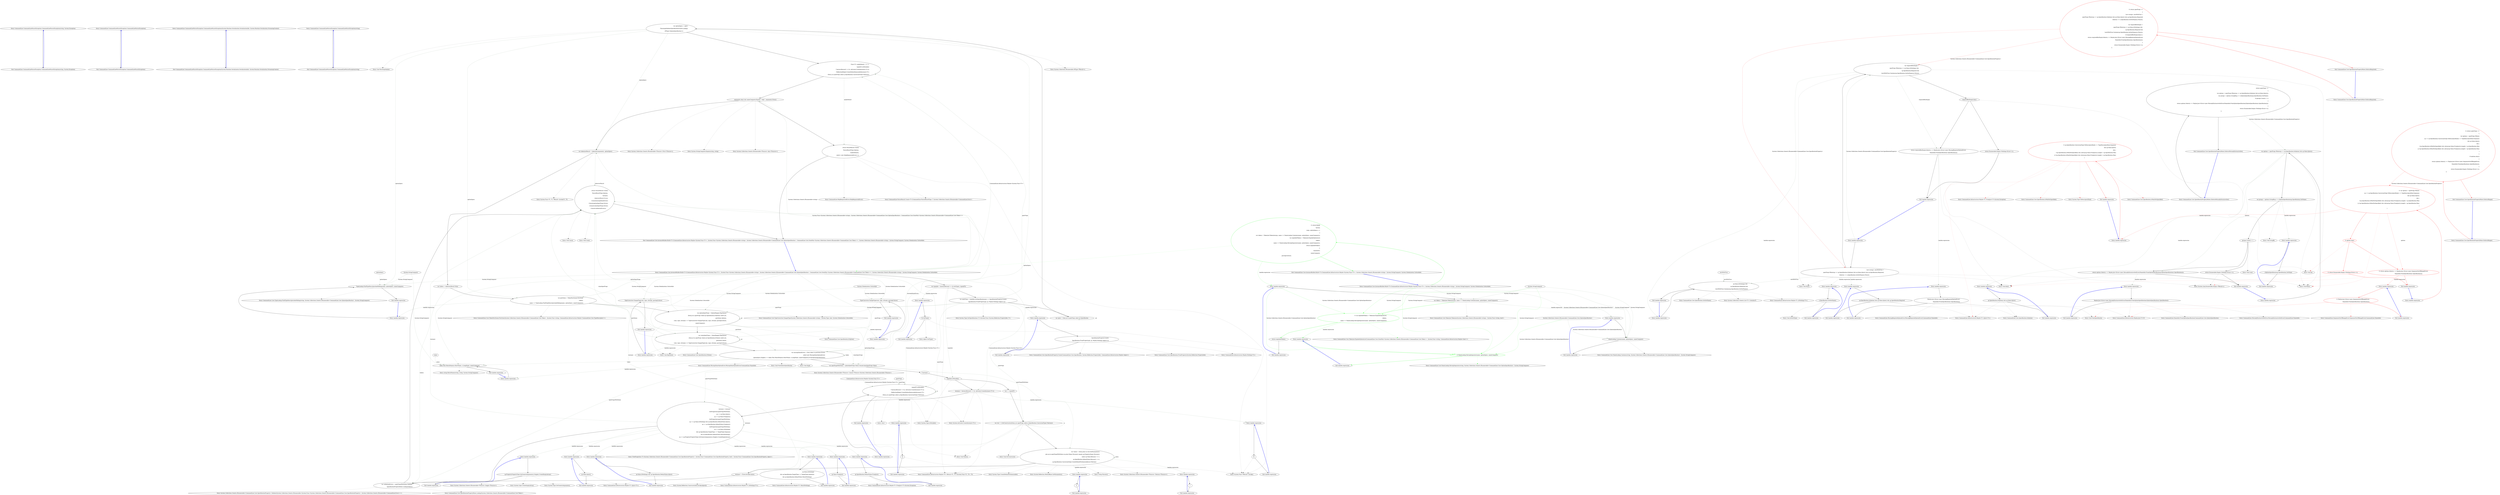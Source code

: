 digraph  {
m0_4 [cluster="CommandLine.CommandLineParserException.CommandLineParserException(string, System.Exception)", file="InstanceBuilderTests.cs", label="Entry CommandLine.CommandLineParserException.CommandLineParserException(string, System.Exception)", span="57-57"];
m0_5 [cluster="CommandLine.CommandLineParserException.CommandLineParserException(string, System.Exception)", file="InstanceBuilderTests.cs", label="Exit CommandLine.CommandLineParserException.CommandLineParserException(string, System.Exception)", span="57-57"];
m0_0 [cluster="CommandLine.CommandLineParserException.CommandLineParserException()", file="InstanceBuilderTests.cs", label="Entry CommandLine.CommandLineParserException.CommandLineParserException()", span="48-48"];
m0_1 [cluster="CommandLine.CommandLineParserException.CommandLineParserException()", file="InstanceBuilderTests.cs", label="Exit CommandLine.CommandLineParserException.CommandLineParserException()", span="48-48"];
m0_6 [cluster="CommandLine.CommandLineParserException.CommandLineParserException(System.Runtime.Serialization.SerializationInfo, System.Runtime.Serialization.StreamingContext)", file="InstanceBuilderTests.cs", label="Entry CommandLine.CommandLineParserException.CommandLineParserException(System.Runtime.Serialization.SerializationInfo, System.Runtime.Serialization.StreamingContext)", span="62-62"];
m0_7 [cluster="CommandLine.CommandLineParserException.CommandLineParserException(System.Runtime.Serialization.SerializationInfo, System.Runtime.Serialization.StreamingContext)", file="InstanceBuilderTests.cs", label="Exit CommandLine.CommandLineParserException.CommandLineParserException(System.Runtime.Serialization.SerializationInfo, System.Runtime.Serialization.StreamingContext)", span="62-62"];
m0_2 [cluster="CommandLine.CommandLineParserException.CommandLineParserException(string)", file="InstanceBuilderTests.cs", label="Entry CommandLine.CommandLineParserException.CommandLineParserException(string)", span="52-52"];
m0_3 [cluster="CommandLine.CommandLineParserException.CommandLineParserException(string)", file="InstanceBuilderTests.cs", label="Exit CommandLine.CommandLineParserException.CommandLineParserException(string)", span="52-52"];
m1_46 [cluster="Unk.ThrowingValidate", file="ParserResultExtensions.cs", label="Entry Unk.ThrowingValidate", span=""];
m1_65 [cluster="T.SetProperties<T>(System.Collections.Generic.IEnumerable<CommandLine.Core.SpecificationProperty>, System.Func<CommandLine.Core.SpecificationProperty, bool>, System.Func<CommandLine.Core.SpecificationProperty, object>)", file="ParserResultExtensions.cs", label="Entry T.SetProperties<T>(System.Collections.Generic.IEnumerable<CommandLine.Core.SpecificationProperty>, System.Func<CommandLine.Core.SpecificationProperty, bool>, System.Func<CommandLine.Core.SpecificationProperty, object>)", span="58-58"];
m1_10 [cluster="CommandLine.Core.Tokenizer.ExplodeOptionList(CommandLine.Core.StatePair<System.Collections.Generic.IEnumerable<CommandLine.Core.Token>>, System.Func<string, CommandLine.Infrastructure.Maybe<char>>)", file="ParserResultExtensions.cs", label="Entry CommandLine.Core.Tokenizer.ExplodeOptionList(CommandLine.Core.StatePair<System.Collections.Generic.IEnumerable<CommandLine.Core.Token>>, System.Func<string, CommandLine.Infrastructure.Maybe<char>>)", span="44-44"];
m1_108 [cluster="string.MatchName(string, string, System.StringComparer)", file="ParserResultExtensions.cs", label="Entry string.MatchName(string, string, System.StringComparer)", span="8-8"];
m1_55 [cluster="CommandLine.Core.TokenPartitioner.Partition(System.Collections.Generic.IEnumerable<CommandLine.Core.Token>, System.Func<string, CommandLine.Infrastructure.Maybe<CommandLine.Core.TypeDescriptor>>)", file="ParserResultExtensions.cs", label="Entry CommandLine.Core.TokenPartitioner.Partition(System.Collections.Generic.IEnumerable<CommandLine.Core.Token>, System.Func<string, CommandLine.Infrastructure.Maybe<CommandLine.Core.TypeDescriptor>>)", span="12-12"];
m1_44 [cluster="CommandLine.Infrastructure.Maybe<T1>.Return<T1, T2>(System.Func<T1, T2>, T2)", file="ParserResultExtensions.cs", label="Entry CommandLine.Infrastructure.Maybe<T1>.Return<T1, T2>(System.Func<T1, T2>, T2)", span="100-100"];
m1_101 [cluster="CommandLine.Core.TypeConverter.ChangeType(System.Collections.Generic.IEnumerable<string>, System.Type, bool, System.Globalization.CultureInfo)", file="ParserResultExtensions.cs", label="Entry CommandLine.Core.TypeConverter.ChangeType(System.Collections.Generic.IEnumerable<string>, System.Type, bool, System.Globalization.CultureInfo)", span="12-12"];
m1_71 [cluster="System.Collections.Generic.IEnumerable<TSource>.ToArray<TSource>()", file="ParserResultExtensions.cs", label="Entry System.Collections.Generic.IEnumerable<TSource>.ToArray<TSource>()", span="0-0"];
m1_115 [cluster="CommandLine.Infrastructure.Maybe<T>.IsJust<T>()", file="ParserResultExtensions.cs", label="Entry CommandLine.Infrastructure.Maybe<T>.IsJust<T>()", span="149-149"];
m1_130 [cluster="CommandLine.Infrastructure.Maybe<T>.MatchNothing()", file="ParserResultExtensions.cs", label="Entry CommandLine.Infrastructure.Maybe<T>.MatchNothing()", span="26-26"];
m1_90 [cluster="Unk.>", file="ParserResultExtensions.cs", label="Entry Unk.>", span=""];
m1_18 [cluster="CommandLine.Core.NameLookup.HavingSeparator(string, System.Collections.Generic.IEnumerable<CommandLine.Core.OptionSpecification>, System.StringComparer)", file="ParserResultExtensions.cs", label="Entry CommandLine.Core.NameLookup.HavingSeparator(string, System.Collections.Generic.IEnumerable<CommandLine.Core.OptionSpecification>, System.StringComparer)", span="16-16"];
m1_58 [cluster="CommandLine.Core.Specification.IsValue()", file="ParserResultExtensions.cs", label="Entry CommandLine.Core.Specification.IsValue()", span="15-15"];
m1_70 [cluster="System.Type.CreateDefaultForImmutable()", file="ParserResultExtensions.cs", label="Entry System.Type.CreateDefaultForImmutable()", span="122-122"];
m1_74 [cluster="System.Collections.Generic.IEnumerable<CommandLine.Core.SpecificationProperty>.Validate(System.Collections.Generic.IEnumerable<System.Func<System.Collections.Generic.IEnumerable<CommandLine.Core.SpecificationProperty>, System.Collections.Generic.IEnumerable<CommandLine.Error>>>)", file="ParserResultExtensions.cs", label="Entry System.Collections.Generic.IEnumerable<CommandLine.Core.SpecificationProperty>.Validate(System.Collections.Generic.IEnumerable<System.Func<System.Collections.Generic.IEnumerable<CommandLine.Core.SpecificationProperty>, System.Collections.Generic.IEnumerable<CommandLine.Error>>>)", span="40-40"];
m1_68 [cluster="System.Reflection.MethodBase.GetParameters()", file="ParserResultExtensions.cs", label="Entry System.Reflection.MethodBase.GetParameters()", span="0-0"];
m1_76 [cluster="Unk.Create", file="ParserResultExtensions.cs", label="Entry Unk.Create", span=""];
m1_123 [cluster="CommandLine.Infrastructure.Maybe<T>.IsNothing<T>()", file="ParserResultExtensions.cs", label="Entry CommandLine.Infrastructure.Maybe<T>.IsNothing<T>()", span="144-144"];
m1_119 [cluster="CommandLine.Infrastructure.Maybe<T>.FromJust<T>(System.Exception)", file="ParserResultExtensions.cs", label="Entry CommandLine.Infrastructure.Maybe<T>.FromJust<T>(System.Exception)", span="134-134"];
m1_86 [cluster="CommandLine.Core.SpecificationProperty.Create(CommandLine.Core.Specification, System.Reflection.PropertyInfo, CommandLine.Infrastructure.Maybe<object>)", file="ParserResultExtensions.cs", label="Entry CommandLine.Core.SpecificationProperty.Create(CommandLine.Core.Specification, System.Reflection.PropertyInfo, CommandLine.Infrastructure.Maybe<object>)", span="21-21"];
m1_14 [cluster="CommandLine.Core.NameLookup.Contains(string, System.Collections.Generic.IEnumerable<CommandLine.Core.OptionSpecification>, System.StringComparer)", file="ParserResultExtensions.cs", label="Entry CommandLine.Core.NameLookup.Contains(string, System.Collections.Generic.IEnumerable<CommandLine.Core.OptionSpecification>, System.StringComparer)", span="11-11"];
m1_67 [cluster="Unk.GetConstructor", file="ParserResultExtensions.cs", label="Entry Unk.GetConstructor", span=""];
m1_50 [cluster="System.StringComparer.Equals(string, string)", file="ParserResultExtensions.cs", label="Entry System.StringComparer.Equals(string, string)", span="0-0"];
m1_60 [cluster="Unk.Single", file="ParserResultExtensions.cs", label="Entry Unk.Single", span=""];
m1_53 [cluster="CommandLine.ParserResult.Create<T>(CommandLine.ParserResultType, T, System.Collections.Generic.IEnumerable<CommandLine.Error>)", file="ParserResultExtensions.cs", label="Entry CommandLine.ParserResult.Create<T>(CommandLine.ParserResultType, T, System.Collections.Generic.IEnumerable<CommandLine.Error>)", span="100-100"];
m1_48 [cluster="System.Collections.Generic.IEnumerable<TSource>.Any<TSource>()", file="ParserResultExtensions.cs", label="Entry System.Collections.Generic.IEnumerable<TSource>.Any<TSource>()", span="0-0"];
m1_51 [cluster="System.Func<TResult>.Invoke()", file="ParserResultExtensions.cs", label="Entry System.Func<TResult>.Invoke()", span="0-0"];
m1_45 [cluster="System.Type.GetSpecifications<T>(System.Func<System.Reflection.PropertyInfo, T>)", file="ParserResultExtensions.cs", label="Entry System.Type.GetSpecifications<T>(System.Func<System.Reflection.PropertyInfo, T>)", span="14-14"];
m1_140 [cluster="lambda expression", file="ParserResultExtensions.cs", label="Entry lambda expression", span="115-115"];
m1_4 [cluster="lambda expression", file="ParserResultExtensions.cs", label="Entry lambda expression", span="21-28"];
m1_6 [cluster="lambda expression", color=green, community=0, file="ParserResultExtensions.cs", label="0: var explodedTokens = Tokenizer.ExplodeOptionList(\r\n                            tokens,\r\n                            name => NameLookup.HavingSeparator(name, optionSpecs, nameComparer))", span="24-26"];
m1_5 [cluster="lambda expression", file="ParserResultExtensions.cs", label="var tokens = Tokenizer.Tokenize(args, name => NameLookup.Contains(name, optionSpecs, nameComparer))", span="23-23"];
m1_7 [cluster="lambda expression", file="ParserResultExtensions.cs", label="return explodedTokens;", span="27-27"];
m1_15 [cluster="lambda expression", file="ParserResultExtensions.cs", label="Entry lambda expression", span="26-26"];
m1_16 [cluster="lambda expression", color=green, community=0, file="ParserResultExtensions.cs", label="0: NameLookup.HavingSeparator(name, optionSpecs, nameComparer)", span="26-26"];
m1_17 [cluster="lambda expression", file="ParserResultExtensions.cs", label="Exit lambda expression", span="26-26"];
m1_12 [cluster="lambda expression", file="ParserResultExtensions.cs", label="NameLookup.Contains(name, optionSpecs, nameComparer)", span="23-23"];
m1_88 [cluster="lambda expression", file="ParserResultExtensions.cs", label="typeof(T).IsMutable()\r\n                    ? factory.Return(f => f(), Activator.CreateInstance<T>())\r\n                    : ReflectionHelper.CreateDefaultImmutableInstance<T>(\r\n                        (from p in specProps select p.Specification.ConversionType).ToArray())", span="53-56"];
m1_95 [cluster="lambda expression", file="ParserResultExtensions.cs", label="TypeLookup.FindTypeDescriptorAndSibling(name, optionSpecs, nameComparer)", span="72-72"];
m1_99 [cluster="lambda expression", file="ParserResultExtensions.cs", label="TypeConverter.ChangeType(vals, type, isScalar, parsingCulture)", span="77-77"];
m1_103 [cluster="lambda expression", file="ParserResultExtensions.cs", label="TypeConverter.ChangeType(vals, type, isScalar, parsingCulture)", span="83-83"];
m1_106 [cluster="lambda expression", file="ParserResultExtensions.cs", label="token.Text.MatchName(o.ShortName, o.LongName, nameComparer)", span="87-87"];
m1_8 [cluster="lambda expression", file="ParserResultExtensions.cs", label="Exit lambda expression", span="21-28"];
m1_11 [cluster="lambda expression", file="ParserResultExtensions.cs", label="Entry lambda expression", span="23-23"];
m1_13 [cluster="lambda expression", file="ParserResultExtensions.cs", label="Exit lambda expression", span="23-23"];
m1_77 [cluster="lambda expression", file="ParserResultExtensions.cs", label="Entry lambda expression", span="41-41"];
m1_87 [cluster="lambda expression", file="ParserResultExtensions.cs", label="Entry lambda expression", span="52-56"];
m1_89 [cluster="lambda expression", file="ParserResultExtensions.cs", label="Exit lambda expression", span="52-56"];
m1_91 [cluster="lambda expression", file="ParserResultExtensions.cs", label="Entry lambda expression", span="54-54"];
m1_94 [cluster="lambda expression", file="ParserResultExtensions.cs", label="Entry lambda expression", span="72-72"];
m1_96 [cluster="lambda expression", file="ParserResultExtensions.cs", label="Exit lambda expression", span="72-72"];
m1_98 [cluster="lambda expression", file="ParserResultExtensions.cs", label="Entry lambda expression", span="77-77"];
m1_100 [cluster="lambda expression", file="ParserResultExtensions.cs", label="Exit lambda expression", span="77-77"];
m1_102 [cluster="lambda expression", file="ParserResultExtensions.cs", label="Entry lambda expression", span="83-83"];
m1_104 [cluster="lambda expression", file="ParserResultExtensions.cs", label="Exit lambda expression", span="83-83"];
m1_105 [cluster="lambda expression", file="ParserResultExtensions.cs", label="Entry lambda expression", span="87-87"];
m1_107 [cluster="lambda expression", file="ParserResultExtensions.cs", label="Exit lambda expression", span="87-87"];
m1_109 [cluster="lambda expression", file="ParserResultExtensions.cs", label="Entry lambda expression", span="94-94"];
m1_81 [cluster="lambda expression", file="ParserResultExtensions.cs", label="Entry lambda expression", span="43-44"];
m1_79 [cluster="lambda expression", file="ParserResultExtensions.cs", label="Exit lambda expression", span="41-41"];
m1_78 [cluster="lambda expression", file="ParserResultExtensions.cs", label="f().GetType()", span="41-41"];
m1_93 [cluster="lambda expression", file="ParserResultExtensions.cs", label="Exit lambda expression", span="54-54"];
m1_92 [cluster="lambda expression", file="ParserResultExtensions.cs", label="f()", span="54-54"];
m1_112 [cluster="lambda expression", file="ParserResultExtensions.cs", label="Entry lambda expression", span="97-97"];
m1_116 [cluster="lambda expression", file="ParserResultExtensions.cs", label="Entry lambda expression", span="98-98"];
m1_120 [cluster="lambda expression", file="ParserResultExtensions.cs", label="Entry lambda expression", span="100-100"];
m1_124 [cluster="lambda expression", file="ParserResultExtensions.cs", label="Entry lambda expression", span="101-101"];
m1_127 [cluster="lambda expression", file="ParserResultExtensions.cs", label="Entry lambda expression", span="103-105"];
m1_131 [cluster="lambda expression", file="ParserResultExtensions.cs", label="Entry lambda expression", span="106-106"];
m1_111 [cluster="lambda expression", file="ParserResultExtensions.cs", label="Exit lambda expression", span="94-94"];
m1_110 [cluster="lambda expression", file="ParserResultExtensions.cs", label="f()", span="94-94"];
m1_83 [cluster="lambda expression", file="ParserResultExtensions.cs", label="Exit lambda expression", span="43-44"];
m1_82 [cluster="lambda expression", file="ParserResultExtensions.cs", label="SpecificationProperty.Create(\r\n                    Specification.FromProperty(pi), pi, Maybe.Nothing<object>())", span="43-44"];
m1_137 [cluster="lambda expression", file="ParserResultExtensions.cs", label="Entry lambda expression", span="114-114"];
m1_114 [cluster="lambda expression", file="ParserResultExtensions.cs", label="Exit lambda expression", span="97-97"];
m1_113 [cluster="lambda expression", file="ParserResultExtensions.cs", label="sp.Value.IsJust()", span="97-97"];
m1_118 [cluster="lambda expression", file="ParserResultExtensions.cs", label="Exit lambda expression", span="98-98"];
m1_117 [cluster="lambda expression", file="ParserResultExtensions.cs", label="sp.Value.FromJust()", span="98-98"];
m1_122 [cluster="lambda expression", file="ParserResultExtensions.cs", label="Exit lambda expression", span="100-100"];
m1_121 [cluster="lambda expression", file="ParserResultExtensions.cs", label="sp.Value.IsNothing() && sp.Specification.DefaultValue.IsJust()", span="100-100"];
m1_126 [cluster="lambda expression", file="ParserResultExtensions.cs", label="Exit lambda expression", span="101-101"];
m1_125 [cluster="lambda expression", file="ParserResultExtensions.cs", label="sp.Specification.DefaultValue.FromJust()", span="101-101"];
m1_129 [cluster="lambda expression", file="ParserResultExtensions.cs", label="Exit lambda expression", span="103-105"];
m1_128 [cluster="lambda expression", file="ParserResultExtensions.cs", label="sp.Value.IsNothing()\r\n                            && sp.Specification.TargetType == TargetType.Sequence\r\n                            && sp.Specification.DefaultValue.MatchNothing()", span="103-105"];
m1_133 [cluster="lambda expression", file="ParserResultExtensions.cs", label="Exit lambda expression", span="106-106"];
m1_132 [cluster="lambda expression", file="ParserResultExtensions.cs", label="sp.Property.PropertyType.GetGenericArguments().Single().CreateEmptyArray()", span="106-106"];
m1_139 [cluster="lambda expression", file="ParserResultExtensions.cs", label="Exit lambda expression", span="114-114"];
m1_138 [cluster="lambda expression", file="ParserResultExtensions.cs", label=v, span="114-114"];
m1_141 [cluster="lambda expression", file="ParserResultExtensions.cs", label=d, span="115-115"];
m1_142 [cluster="lambda expression", file="ParserResultExtensions.cs", label="Exit lambda expression", span="115-115"];
m1_49 [cluster="System.Collections.Generic.IEnumerable<TSource>.First<TSource>()", file="ParserResultExtensions.cs", label="Entry System.Collections.Generic.IEnumerable<TSource>.First<TSource>()", span="0-0"];
m1_73 [cluster="CommandLine.Core.SpecificationPropertyRules.Lookup(System.Collections.Generic.IEnumerable<CommandLine.Core.Token>)", file="ParserResultExtensions.cs", label="Entry CommandLine.Core.SpecificationPropertyRules.Lookup(System.Collections.Generic.IEnumerable<CommandLine.Core.Token>)", span="12-12"];
m1_80 [cluster="object.GetType()", file="ParserResultExtensions.cs", label="Entry object.GetType()", span="0-0"];
m1_59 [cluster="CommandLine.MissingValueOptionError.MissingValueOptionError(CommandLine.NameInfo)", file="ParserResultExtensions.cs", label="Entry CommandLine.MissingValueOptionError.MissingValueOptionError(CommandLine.NameInfo)", span="265-265"];
m1_75 [cluster="Unk.Concat", file="ParserResultExtensions.cs", label="Entry Unk.Concat", span=""];
m1_135 [cluster="System.Collections.Generic.IEnumerable<TSource>.Single<TSource>()", file="ParserResultExtensions.cs", label="Entry System.Collections.Generic.IEnumerable<TSource>.Single<TSource>()", span="0-0"];
m1_136 [cluster="System.Type.CreateEmptyArray()", file="ParserResultExtensions.cs", label="Entry System.Type.CreateEmptyArray()", span="101-101"];
m1_69 [cluster="string.ToLower()", file="ParserResultExtensions.cs", label="Entry string.ToLower()", span="0-0"];
m1_134 [cluster="System.Type.GetGenericArguments()", file="ParserResultExtensions.cs", label="Entry System.Type.GetGenericArguments()", span="0-0"];
m1_9 [cluster="CommandLine.Core.Tokenizer.Tokenize(System.Collections.Generic.IEnumerable<string>, System.Func<string, bool>)", file="ParserResultExtensions.cs", label="Entry CommandLine.Core.Tokenizer.Tokenize(System.Collections.Generic.IEnumerable<string>, System.Func<string, bool>)", span="11-11"];
m1_84 [cluster="CommandLine.Core.Specification.FromProperty(System.Reflection.PropertyInfo)", file="ParserResultExtensions.cs", label="Entry CommandLine.Core.Specification.FromProperty(System.Reflection.PropertyInfo)", span="82-82"];
m1_97 [cluster="CommandLine.Core.TypeLookup.FindTypeDescriptorAndSibling(string, System.Collections.Generic.IEnumerable<CommandLine.Core.OptionSpecification>, System.StringComparer)", file="ParserResultExtensions.cs", label="Entry CommandLine.Core.TypeLookup.FindTypeDescriptorAndSibling(string, System.Collections.Generic.IEnumerable<CommandLine.Core.OptionSpecification>, System.StringComparer)", span="23-23"];
m1_64 [cluster="System.Activator.CreateInstance<T>()", file="ParserResultExtensions.cs", label="Entry System.Activator.CreateInstance<T>()", span="0-0"];
m1_56 [cluster="CommandLine.Core.Specification.IsOption()", file="ParserResultExtensions.cs", label="Entry CommandLine.Core.Specification.IsOption()", span="10-10"];
m1_63 [cluster="System.Type.IsMutable()", file="ParserResultExtensions.cs", label="Entry System.Type.IsMutable()", span="115-115"];
m1_85 [cluster="CommandLine.Infrastructure.Maybe.Nothing<T>()", file="ParserResultExtensions.cs", label="Entry CommandLine.Infrastructure.Maybe.Nothing<T>()", span="63-63"];
m1_47 [cluster="System.Collections.IEnumerable.OfType<TResult>()", file="ParserResultExtensions.cs", label="Entry System.Collections.IEnumerable.OfType<TResult>()", span="0-0"];
m1_0 [cluster="CommandLine.Core.InstanceBuilder.Build<T>(CommandLine.Infrastructure.Maybe<System.Func<T>>, System.Collections.Generic.IEnumerable<string>, System.StringComparer, System.Globalization.CultureInfo)", file="ParserResultExtensions.cs", label="Entry CommandLine.Core.InstanceBuilder.Build<T>(CommandLine.Infrastructure.Maybe<System.Func<T>>, System.Collections.Generic.IEnumerable<string>, System.StringComparer, System.Globalization.CultureInfo)", span="13-13"];
m1_1 [cluster="CommandLine.Core.InstanceBuilder.Build<T>(CommandLine.Infrastructure.Maybe<System.Func<T>>, System.Collections.Generic.IEnumerable<string>, System.StringComparer, System.Globalization.CultureInfo)", color=green, community=0, file="ParserResultExtensions.cs", label="0: return Build(\r\n                factory,\r\n                (args, optionSpecs) =>\r\n                    {\r\n                        var tokens = Tokenizer.Tokenize(args, name => NameLookup.Contains(name, optionSpecs, nameComparer));\r\n                        var explodedTokens = Tokenizer.ExplodeOptionList(\r\n                            tokens,\r\n                            name => NameLookup.HavingSeparator(name, optionSpecs, nameComparer));\r\n                        return explodedTokens;\r\n                    },\r\n                arguments,\r\n                nameComparer,\r\n                parsingCulture);", span="19-31"];
m1_2 [cluster="CommandLine.Core.InstanceBuilder.Build<T>(CommandLine.Infrastructure.Maybe<System.Func<T>>, System.Collections.Generic.IEnumerable<string>, System.StringComparer, System.Globalization.CultureInfo)", file="ParserResultExtensions.cs", label="Exit CommandLine.Core.InstanceBuilder.Build<T>(CommandLine.Infrastructure.Maybe<System.Func<T>>, System.Collections.Generic.IEnumerable<string>, System.StringComparer, System.Globalization.CultureInfo)", span="13-13"];
m1_3 [cluster="CommandLine.Core.InstanceBuilder.Build<T>(CommandLine.Infrastructure.Maybe<System.Func<T>>, System.Func<System.Collections.Generic.IEnumerable<string>, System.Collections.Generic.IEnumerable<CommandLine.Core.OptionSpecification>, CommandLine.Core.StatePair<System.Collections.Generic.IEnumerable<CommandLine.Core.Token>>>, System.Collections.Generic.IEnumerable<string>, System.StringComparer, System.Globalization.CultureInfo)", file="ParserResultExtensions.cs", label="Entry CommandLine.Core.InstanceBuilder.Build<T>(CommandLine.Infrastructure.Maybe<System.Func<T>>, System.Func<System.Collections.Generic.IEnumerable<string>, System.Collections.Generic.IEnumerable<CommandLine.Core.OptionSpecification>, CommandLine.Core.StatePair<System.Collections.Generic.IEnumerable<CommandLine.Core.Token>>>, System.Collections.Generic.IEnumerable<string>, System.StringComparer, System.Globalization.CultureInfo)", span="34-34"];
m1_19 [cluster="CommandLine.Core.InstanceBuilder.Build<T>(CommandLine.Infrastructure.Maybe<System.Func<T>>, System.Func<System.Collections.Generic.IEnumerable<string>, System.Collections.Generic.IEnumerable<CommandLine.Core.OptionSpecification>, CommandLine.Core.StatePair<System.Collections.Generic.IEnumerable<CommandLine.Core.Token>>>, System.Collections.Generic.IEnumerable<string>, System.StringComparer, System.Globalization.CultureInfo)", file="ParserResultExtensions.cs", label="var typeInfo = factory.Return(f => f().GetType(), typeof(T))", span="41-41"];
m1_23 [cluster="CommandLine.Core.InstanceBuilder.Build<T>(CommandLine.Infrastructure.Maybe<System.Func<T>>, System.Func<System.Collections.Generic.IEnumerable<string>, System.Collections.Generic.IEnumerable<CommandLine.Core.OptionSpecification>, CommandLine.Core.StatePair<System.Collections.Generic.IEnumerable<CommandLine.Core.Token>>>, System.Collections.Generic.IEnumerable<string>, System.StringComparer, System.Globalization.CultureInfo)", file="ParserResultExtensions.cs", label="Func<T> makeDefault = () =>\r\n                typeof(T).IsMutable()\r\n                    ? factory.Return(f => f(), Activator.CreateInstance<T>())\r\n                    : ReflectionHelper.CreateDefaultImmutableInstance<T>(\r\n                        (from p in specProps select p.Specification.ConversionType).ToArray())", span="52-56"];
m1_24 [cluster="CommandLine.Core.InstanceBuilder.Build<T>(CommandLine.Infrastructure.Maybe<System.Func<T>>, System.Func<System.Collections.Generic.IEnumerable<string>, System.Collections.Generic.IEnumerable<CommandLine.Core.OptionSpecification>, CommandLine.Core.StatePair<System.Collections.Generic.IEnumerable<CommandLine.Core.Token>>>, System.Collections.Generic.IEnumerable<string>, System.StringComparer, System.Globalization.CultureInfo)", file="ParserResultExtensions.cs", label="arguments.Any() && nameComparer.Equals(''--help'', arguments.First())", span="58-58"];
m1_26 [cluster="CommandLine.Core.InstanceBuilder.Build<T>(CommandLine.Infrastructure.Maybe<System.Func<T>>, System.Func<System.Collections.Generic.IEnumerable<string>, System.Collections.Generic.IEnumerable<CommandLine.Core.OptionSpecification>, CommandLine.Core.StatePair<System.Collections.Generic.IEnumerable<CommandLine.Core.Token>>>, System.Collections.Generic.IEnumerable<string>, System.StringComparer, System.Globalization.CultureInfo)", file="ParserResultExtensions.cs", label="var tokenizerResult = tokenizer(arguments, optionSpecs)", span="66-66"];
m1_28 [cluster="CommandLine.Core.InstanceBuilder.Build<T>(CommandLine.Infrastructure.Maybe<System.Func<T>>, System.Func<System.Collections.Generic.IEnumerable<string>, System.Collections.Generic.IEnumerable<CommandLine.Core.OptionSpecification>, CommandLine.Core.StatePair<System.Collections.Generic.IEnumerable<CommandLine.Core.Token>>>, System.Collections.Generic.IEnumerable<string>, System.StringComparer, System.Globalization.CultureInfo)", file="ParserResultExtensions.cs", label="var partitions = TokenPartitioner.Partition(\r\n                tokens,\r\n                name => TypeLookup.FindTypeDescriptorAndSibling(name, optionSpecs, nameComparer))", span="70-72"];
m1_29 [cluster="CommandLine.Core.InstanceBuilder.Build<T>(CommandLine.Infrastructure.Maybe<System.Func<T>>, System.Func<System.Collections.Generic.IEnumerable<string>, System.Collections.Generic.IEnumerable<CommandLine.Core.OptionSpecification>, CommandLine.Core.StatePair<System.Collections.Generic.IEnumerable<CommandLine.Core.Token>>>, System.Collections.Generic.IEnumerable<string>, System.StringComparer, System.Globalization.CultureInfo)", file="ParserResultExtensions.cs", label="var optionSpecProps = OptionMapper.MapValues(\r\n                (from pt in specProps where pt.Specification.IsOption() select pt),\r\n                partitions.Options,\r\n                (vals, type, isScalar) => TypeConverter.ChangeType(vals, type, isScalar, parsingCulture),\r\n                nameComparer)", span="74-78"];
m1_30 [cluster="CommandLine.Core.InstanceBuilder.Build<T>(CommandLine.Infrastructure.Maybe<System.Func<T>>, System.Func<System.Collections.Generic.IEnumerable<string>, System.Collections.Generic.IEnumerable<CommandLine.Core.OptionSpecification>, CommandLine.Core.StatePair<System.Collections.Generic.IEnumerable<CommandLine.Core.Token>>>, System.Collections.Generic.IEnumerable<string>, System.StringComparer, System.Globalization.CultureInfo)", file="ParserResultExtensions.cs", label="var valueSpecProps = ValueMapper.MapValues(\r\n                (from pt in specProps where pt.Specification.IsValue() select pt),\r\n                    partitions.Values,\r\n                (vals, type, isScalar) => TypeConverter.ChangeType(vals, type, isScalar, parsingCulture))", span="80-83"];
m1_31 [cluster="CommandLine.Core.InstanceBuilder.Build<T>(CommandLine.Infrastructure.Maybe<System.Func<T>>, System.Func<System.Collections.Generic.IEnumerable<string>, System.Collections.Generic.IEnumerable<CommandLine.Core.OptionSpecification>, CommandLine.Core.StatePair<System.Collections.Generic.IEnumerable<CommandLine.Core.Token>>>, System.Collections.Generic.IEnumerable<string>, System.StringComparer, System.Globalization.CultureInfo)", file="ParserResultExtensions.cs", label="var missingValueErrors = from token in partitions.Errors\r\n                                     select new MissingValueOptionError(\r\n                                         optionSpecs.Single(o => token.Text.MatchName(o.ShortName, o.LongName, nameComparer)).FromOptionSpecification())", span="85-87"];
m1_35 [cluster="CommandLine.Core.InstanceBuilder.Build<T>(CommandLine.Infrastructure.Maybe<System.Func<T>>, System.Func<System.Collections.Generic.IEnumerable<string>, System.Collections.Generic.IEnumerable<CommandLine.Core.OptionSpecification>, CommandLine.Core.StatePair<System.Collections.Generic.IEnumerable<CommandLine.Core.Token>>>, System.Collections.Generic.IEnumerable<string>, System.StringComparer, System.Globalization.CultureInfo)", file="ParserResultExtensions.cs", label="instance = factory.Return(f => f(), Activator.CreateInstance<T>())", span="94-94"];
m1_25 [cluster="CommandLine.Core.InstanceBuilder.Build<T>(CommandLine.Infrastructure.Maybe<System.Func<T>>, System.Func<System.Collections.Generic.IEnumerable<string>, System.Collections.Generic.IEnumerable<CommandLine.Core.OptionSpecification>, CommandLine.Core.StatePair<System.Collections.Generic.IEnumerable<CommandLine.Core.Token>>>, System.Collections.Generic.IEnumerable<string>, System.StringComparer, System.Globalization.CultureInfo)", file="ParserResultExtensions.cs", label="return ParserResult.Create(\r\n                    ParserResultType.Options,\r\n                    makeDefault(),\r\n                    new[] { new HelpRequestedError() });", span="60-63"];
m1_42 [cluster="CommandLine.Core.InstanceBuilder.Build<T>(CommandLine.Infrastructure.Maybe<System.Func<T>>, System.Func<System.Collections.Generic.IEnumerable<string>, System.Collections.Generic.IEnumerable<CommandLine.Core.OptionSpecification>, CommandLine.Core.StatePair<System.Collections.Generic.IEnumerable<CommandLine.Core.Token>>>, System.Collections.Generic.IEnumerable<string>, System.StringComparer, System.Globalization.CultureInfo)", file="ParserResultExtensions.cs", label="return ParserResult.Create(\r\n                ParserResultType.Options,\r\n                instance,\r\n                tokenizerResult.Errors\r\n                    .Concat(missingValueErrors)\r\n                    .Concat(optionSpecProps.Errors)\r\n                    .Concat(valueSpecProps.Errors)\r\n                    .Concat(validationErrors));", span="123-130"];
m1_20 [cluster="CommandLine.Core.InstanceBuilder.Build<T>(CommandLine.Infrastructure.Maybe<System.Func<T>>, System.Func<System.Collections.Generic.IEnumerable<string>, System.Collections.Generic.IEnumerable<CommandLine.Core.OptionSpecification>, CommandLine.Core.StatePair<System.Collections.Generic.IEnumerable<CommandLine.Core.Token>>>, System.Collections.Generic.IEnumerable<string>, System.StringComparer, System.Globalization.CultureInfo)", file="ParserResultExtensions.cs", label="var specProps = typeInfo.GetSpecifications(pi => SpecificationProperty.Create(\r\n                    Specification.FromProperty(pi), pi, Maybe.Nothing<object>()))", span="43-44"];
m1_34 [cluster="CommandLine.Core.InstanceBuilder.Build<T>(CommandLine.Infrastructure.Maybe<System.Func<T>>, System.Func<System.Collections.Generic.IEnumerable<string>, System.Collections.Generic.IEnumerable<CommandLine.Core.OptionSpecification>, CommandLine.Core.StatePair<System.Collections.Generic.IEnumerable<CommandLine.Core.Token>>>, System.Collections.Generic.IEnumerable<string>, System.StringComparer, System.Globalization.CultureInfo)", file="ParserResultExtensions.cs", label="typeInfo.IsMutable()", span="92-92"];
m1_22 [cluster="CommandLine.Core.InstanceBuilder.Build<T>(CommandLine.Infrastructure.Maybe<System.Func<T>>, System.Func<System.Collections.Generic.IEnumerable<string>, System.Collections.Generic.IEnumerable<CommandLine.Core.OptionSpecification>, CommandLine.Core.StatePair<System.Collections.Generic.IEnumerable<CommandLine.Core.Token>>>, System.Collections.Generic.IEnumerable<string>, System.StringComparer, System.Globalization.CultureInfo)", file="ParserResultExtensions.cs", label="var optionSpecs = specs\r\n                .ThrowingValidate(SpecificationGuards.Lookup)\r\n                .OfType<OptionSpecification>()", span="48-50"];
m1_27 [cluster="CommandLine.Core.InstanceBuilder.Build<T>(CommandLine.Infrastructure.Maybe<System.Func<T>>, System.Func<System.Collections.Generic.IEnumerable<string>, System.Collections.Generic.IEnumerable<CommandLine.Core.OptionSpecification>, CommandLine.Core.StatePair<System.Collections.Generic.IEnumerable<CommandLine.Core.Token>>>, System.Collections.Generic.IEnumerable<string>, System.StringComparer, System.Globalization.CultureInfo)", file="ParserResultExtensions.cs", label="var tokens = tokenizerResult.Value", span="68-68"];
m1_32 [cluster="CommandLine.Core.InstanceBuilder.Build<T>(CommandLine.Infrastructure.Maybe<System.Func<T>>, System.Func<System.Collections.Generic.IEnumerable<string>, System.Collections.Generic.IEnumerable<CommandLine.Core.OptionSpecification>, CommandLine.Core.StatePair<System.Collections.Generic.IEnumerable<CommandLine.Core.Token>>>, System.Collections.Generic.IEnumerable<string>, System.StringComparer, System.Globalization.CultureInfo)", file="ParserResultExtensions.cs", label="var specPropsWithValue = optionSpecProps.Value.Concat(valueSpecProps.Value)", span="89-89"];
m1_36 [cluster="CommandLine.Core.InstanceBuilder.Build<T>(CommandLine.Infrastructure.Maybe<System.Func<T>>, System.Func<System.Collections.Generic.IEnumerable<string>, System.Collections.Generic.IEnumerable<CommandLine.Core.OptionSpecification>, CommandLine.Core.StatePair<System.Collections.Generic.IEnumerable<CommandLine.Core.Token>>>, System.Collections.Generic.IEnumerable<string>, System.StringComparer, System.Globalization.CultureInfo)", file="ParserResultExtensions.cs", label="instance = instance\r\n                    .SetProperties(specPropsWithValue,\r\n                        sp => sp.Value.IsJust(),\r\n                        sp => sp.Value.FromJust())\r\n                    .SetProperties(specPropsWithValue,\r\n                        sp => sp.Value.IsNothing() && sp.Specification.DefaultValue.IsJust(),\r\n                        sp => sp.Specification.DefaultValue.FromJust())\r\n                    .SetProperties(specPropsWithValue,\r\n                        sp => sp.Value.IsNothing()\r\n                            && sp.Specification.TargetType == TargetType.Sequence\r\n                            && sp.Specification.DefaultValue.MatchNothing(),\r\n                        sp => sp.Property.PropertyType.GetGenericArguments().Single().CreateEmptyArray())", span="95-106"];
m1_41 [cluster="CommandLine.Core.InstanceBuilder.Build<T>(CommandLine.Infrastructure.Maybe<System.Func<T>>, System.Func<System.Collections.Generic.IEnumerable<string>, System.Collections.Generic.IEnumerable<CommandLine.Core.OptionSpecification>, CommandLine.Core.StatePair<System.Collections.Generic.IEnumerable<CommandLine.Core.Token>>>, System.Collections.Generic.IEnumerable<string>, System.StringComparer, System.Globalization.CultureInfo)", file="ParserResultExtensions.cs", label="var validationErrors = specPropsWithValue.Validate(\r\n                SpecificationPropertyRules.Lookup(tokens))", span="120-121"];
m1_40 [cluster="CommandLine.Core.InstanceBuilder.Build<T>(CommandLine.Infrastructure.Maybe<System.Func<T>>, System.Func<System.Collections.Generic.IEnumerable<string>, System.Collections.Generic.IEnumerable<CommandLine.Core.OptionSpecification>, CommandLine.Core.StatePair<System.Collections.Generic.IEnumerable<CommandLine.Core.Token>>>, System.Collections.Generic.IEnumerable<string>, System.StringComparer, System.Globalization.CultureInfo)", file="ParserResultExtensions.cs", label="instance = (T)ctor.Invoke(values)", span="117-117"];
m1_21 [cluster="CommandLine.Core.InstanceBuilder.Build<T>(CommandLine.Infrastructure.Maybe<System.Func<T>>, System.Func<System.Collections.Generic.IEnumerable<string>, System.Collections.Generic.IEnumerable<CommandLine.Core.OptionSpecification>, CommandLine.Core.StatePair<System.Collections.Generic.IEnumerable<CommandLine.Core.Token>>>, System.Collections.Generic.IEnumerable<string>, System.StringComparer, System.Globalization.CultureInfo)", file="ParserResultExtensions.cs", label="var specs = from pt in specProps select pt.Specification", span="46-46"];
m1_38 [cluster="CommandLine.Core.InstanceBuilder.Build<T>(CommandLine.Infrastructure.Maybe<System.Func<T>>, System.Func<System.Collections.Generic.IEnumerable<string>, System.Collections.Generic.IEnumerable<CommandLine.Core.OptionSpecification>, CommandLine.Core.StatePair<System.Collections.Generic.IEnumerable<CommandLine.Core.Token>>>, System.Collections.Generic.IEnumerable<string>, System.StringComparer, System.Globalization.CultureInfo)", file="ParserResultExtensions.cs", label="var ctor = t.GetConstructor((from p in specProps select p.Specification.ConversionType).ToArray())", span="111-111"];
m1_39 [cluster="CommandLine.Core.InstanceBuilder.Build<T>(CommandLine.Infrastructure.Maybe<System.Func<T>>, System.Func<System.Collections.Generic.IEnumerable<string>, System.Collections.Generic.IEnumerable<CommandLine.Core.OptionSpecification>, CommandLine.Core.StatePair<System.Collections.Generic.IEnumerable<CommandLine.Core.Token>>>, System.Collections.Generic.IEnumerable<string>, System.StringComparer, System.Globalization.CultureInfo)", file="ParserResultExtensions.cs", label="var values = (from prms in ctor.GetParameters()\r\n                              join sp in specPropsWithValue on prms.Name.ToLower() equals sp.Property.Name.ToLower()\r\n                              select sp.Value.Return(v => v,\r\n                                    sp.Specification.DefaultValue.Return(d => d,\r\n                                        sp.Specification.ConversionType.CreateDefaultForImmutable()))).ToArray()", span="112-116"];
m1_33 [cluster="CommandLine.Core.InstanceBuilder.Build<T>(CommandLine.Infrastructure.Maybe<System.Func<T>>, System.Func<System.Collections.Generic.IEnumerable<string>, System.Collections.Generic.IEnumerable<CommandLine.Core.OptionSpecification>, CommandLine.Core.StatePair<System.Collections.Generic.IEnumerable<CommandLine.Core.Token>>>, System.Collections.Generic.IEnumerable<string>, System.StringComparer, System.Globalization.CultureInfo)", file="ParserResultExtensions.cs", label="T instance", span="91-91"];
m1_37 [cluster="CommandLine.Core.InstanceBuilder.Build<T>(CommandLine.Infrastructure.Maybe<System.Func<T>>, System.Func<System.Collections.Generic.IEnumerable<string>, System.Collections.Generic.IEnumerable<CommandLine.Core.OptionSpecification>, CommandLine.Core.StatePair<System.Collections.Generic.IEnumerable<CommandLine.Core.Token>>>, System.Collections.Generic.IEnumerable<string>, System.StringComparer, System.Globalization.CultureInfo)", file="ParserResultExtensions.cs", label="var t = typeof(T)", span="110-110"];
m1_43 [cluster="CommandLine.Core.InstanceBuilder.Build<T>(CommandLine.Infrastructure.Maybe<System.Func<T>>, System.Func<System.Collections.Generic.IEnumerable<string>, System.Collections.Generic.IEnumerable<CommandLine.Core.OptionSpecification>, CommandLine.Core.StatePair<System.Collections.Generic.IEnumerable<CommandLine.Core.Token>>>, System.Collections.Generic.IEnumerable<string>, System.StringComparer, System.Globalization.CultureInfo)", file="ParserResultExtensions.cs", label="Exit CommandLine.Core.InstanceBuilder.Build<T>(CommandLine.Infrastructure.Maybe<System.Func<T>>, System.Func<System.Collections.Generic.IEnumerable<string>, System.Collections.Generic.IEnumerable<CommandLine.Core.OptionSpecification>, CommandLine.Core.StatePair<System.Collections.Generic.IEnumerable<CommandLine.Core.Token>>>, System.Collections.Generic.IEnumerable<string>, System.StringComparer, System.Globalization.CultureInfo)", span="34-34"];
m1_72 [cluster="System.Reflection.ConstructorInfo.Invoke(object[])", file="ParserResultExtensions.cs", label="Entry System.Reflection.ConstructorInfo.Invoke(object[])", span="0-0"];
m1_66 [cluster="Unk.ToArray", file="ParserResultExtensions.cs", label="Entry Unk.ToArray", span=""];
m1_52 [cluster="CommandLine.HelpRequestedError.HelpRequestedError()", file="ParserResultExtensions.cs", label="Entry CommandLine.HelpRequestedError.HelpRequestedError()", span="353-353"];
m1_61 [cluster="Unk.FromOptionSpecification", file="ParserResultExtensions.cs", label="Entry Unk.FromOptionSpecification", span=""];
m1_54 [cluster="System.Func<T1, T2, TResult>.Invoke(T1, T2)", file="ParserResultExtensions.cs", label="Entry System.Func<T1, T2, TResult>.Invoke(T1, T2)", span="0-0"];
m1_62 [cluster="System.Collections.Generic.IEnumerable<TSource>.Concat<TSource>(System.Collections.Generic.IEnumerable<TSource>)", file="ParserResultExtensions.cs", label="Entry System.Collections.Generic.IEnumerable<TSource>.Concat<TSource>(System.Collections.Generic.IEnumerable<TSource>)", span="0-0"];
m1_57 [cluster="Unk.MapValues", file="ParserResultExtensions.cs", label="Entry Unk.MapValues", span=""];
m1_143 [file="ParserResultExtensions.cs", label="System.StringComparer", span=""];
m1_144 [file="ParserResultExtensions.cs", label="System.Collections.Generic.IEnumerable<CommandLine.Core.OptionSpecification>", span=""];
m1_145 [file="ParserResultExtensions.cs", label="CommandLine.Infrastructure.Maybe<System.Func<T>>", span=""];
m1_146 [file="ParserResultExtensions.cs", label=specProps, span=""];
m1_147 [file="ParserResultExtensions.cs", label="System.StringComparer", span=""];
m1_148 [file="ParserResultExtensions.cs", label=optionSpecs, span=""];
m1_149 [file="ParserResultExtensions.cs", label="System.Globalization.CultureInfo", span=""];
m1_150 [file="ParserResultExtensions.cs", label=token, span=""];
m3_52 [cluster="CommandLine.Core.Specification.GetSetName()", file="SpecificationPropertyRules.cs", label="Entry CommandLine.Core.Specification.GetSetName()", span="80-80"];
m3_0 [cluster="CommandLine.Core.SpecificationPropertyRules.EnforceMutuallyExclusiveSet()", file="SpecificationPropertyRules.cs", label="Entry CommandLine.Core.SpecificationPropertyRules.EnforceMutuallyExclusiveSet()", span="18-18"];
m3_1 [cluster="CommandLine.Core.SpecificationPropertyRules.EnforceMutuallyExclusiveSet()", file="SpecificationPropertyRules.cs", label="return specProps =>\r\n                {\r\n                    var options = specProps.Where(sp => sp.Specification.IsOption() && sp.Value.IsJust());\r\n                    var groups = options.GroupBy(g => ((OptionSpecification)g.Specification).SetName);\r\n                    if (groups.Count() > 1)\r\n                    {\r\n                        return options.Select(s => Maybe.Just<Error>(new MutuallyExclusiveSetError(NameInfo.FromOptionSpecification((OptionSpecification)s.Specification))));\r\n                    }\r\n                    return Enumerable.Empty<Nothing<Error>>();\r\n                };", span="20-29"];
m3_2 [cluster="CommandLine.Core.SpecificationPropertyRules.EnforceMutuallyExclusiveSet()", file="SpecificationPropertyRules.cs", label="Exit CommandLine.Core.SpecificationPropertyRules.EnforceMutuallyExclusiveSet()", span="18-18"];
m3_19 [cluster="CommandLine.Infrastructure.Maybe<T>.IsJust<T>()", file="SpecificationPropertyRules.cs", label="Entry CommandLine.Infrastructure.Maybe<T>.IsJust<T>()", span="149-149"];
m3_59 [cluster="CommandLine.Core.SpecificationPropertyRules.EnforceRange()", file="SpecificationPropertyRules.cs", label="Entry CommandLine.Core.SpecificationPropertyRules.EnforceRange()", span="52-52"];
m3_60 [cluster="CommandLine.Core.SpecificationPropertyRules.EnforceRange()", color=red, community=0, file="SpecificationPropertyRules.cs", label="0: return specProps =>\r\n                {\r\n                    var options = specProps.Where(\r\n                        sp => sp.Specification.ConversionType.ToDescriptorKind() == TypeDescriptorKind.Sequence\r\n                        && sp.Value.IsJust()\r\n                        && (\r\n                            (!sp.Specification.IsMinNotSpecified() && ((Array)sp.Value.FromJust()).Length < sp.Specification.Min)\r\n                            || (!sp.Specification.IsMaxNotSpecified() && ((Array)sp.Value.FromJust()).Length > sp.Specification.Max)\r\n                        )\r\n                    );\r\n                    if (options.Any())\r\n                    {\r\n                        return options.Select(s => Maybe.Just<Error>(new SequenceOutOfRangeError(\r\n                            NameInfo.FromSpecification(s.Specification))));\r\n                    }\r\n                    return Enumerable.Empty<Nothing<Error>>();\r\n                };", span="54-70"];
m3_61 [cluster="CommandLine.Core.SpecificationPropertyRules.EnforceRange()", file="SpecificationPropertyRules.cs", label="Exit CommandLine.Core.SpecificationPropertyRules.EnforceRange()", span="52-52"];
m3_57 [cluster="CommandLine.MissingRequiredOptionError.MissingRequiredOptionError(CommandLine.NameInfo)", file="SpecificationPropertyRules.cs", label="Entry CommandLine.MissingRequiredOptionError.MissingRequiredOptionError(CommandLine.NameInfo)", span="283-283"];
m3_40 [cluster="Unk.Any", file="SpecificationPropertyRules.cs", label="Entry Unk.Any", span=""];
m3_10 [cluster="Unk.Where", file="SpecificationPropertyRules.cs", label="Entry Unk.Where", span=""];
m3_14 [cluster="System.Linq.Enumerable.Empty<TResult>()", file="SpecificationPropertyRules.cs", label="Entry System.Linq.Enumerable.Empty<TResult>()", span="0-0"];
m3_58 [cluster="Unk.FromSpecification", file="SpecificationPropertyRules.cs", label="Entry Unk.FromSpecification", span=""];
m3_73 [cluster="CommandLine.Infrastructure.Maybe<T>.FromJust<T>(System.Exception)", file="SpecificationPropertyRules.cs", label="Entry CommandLine.Infrastructure.Maybe<T>.FromJust<T>(System.Exception)", span="134-134"];
m3_51 [cluster="CommandLine.Infrastructure.Maybe<T>.IsNothing<T>()", file="SpecificationPropertyRules.cs", label="Entry CommandLine.Infrastructure.Maybe<T>.IsNothing<T>()", span="144-144"];
m3_78 [cluster="CommandLine.SequenceOutOfRangeError.SequenceOutOfRangeError(CommandLine.NameInfo)", file="SpecificationPropertyRules.cs", label="Entry CommandLine.SequenceOutOfRangeError.SequenceOutOfRangeError(CommandLine.NameInfo)", span="316-316"];
m3_75 [cluster="lambda expression", file="SpecificationPropertyRules.cs", label="Entry lambda expression", span="66-67"];
m3_4 [cluster="lambda expression", file="SpecificationPropertyRules.cs", label="var options = specProps.Where(sp => sp.Specification.IsOption() && sp.Value.IsJust())", span="22-22"];
m3_3 [cluster="lambda expression", file="SpecificationPropertyRules.cs", label="Entry lambda expression", span="20-29"];
m3_5 [cluster="lambda expression", file="SpecificationPropertyRules.cs", label="var groups = options.GroupBy(g => ((OptionSpecification)g.Specification).SetName)", span="23-23"];
m3_15 [cluster="lambda expression", file="SpecificationPropertyRules.cs", label="Entry lambda expression", span="22-22"];
m3_7 [cluster="lambda expression", file="SpecificationPropertyRules.cs", label="return options.Select(s => Maybe.Just<Error>(new MutuallyExclusiveSetError(NameInfo.FromOptionSpecification((OptionSpecification)s.Specification))));", span="26-26"];
m3_6 [cluster="lambda expression", file="SpecificationPropertyRules.cs", label="groups.Count() > 1", span="24-24"];
m3_20 [cluster="lambda expression", file="SpecificationPropertyRules.cs", label="Entry lambda expression", span="23-23"];
m3_8 [cluster="lambda expression", file="SpecificationPropertyRules.cs", label="return Enumerable.Empty<Nothing<Error>>();", span="28-28"];
m3_9 [cluster="lambda expression", file="SpecificationPropertyRules.cs", label="Exit lambda expression", span="20-29"];
m3_23 [cluster="lambda expression", file="SpecificationPropertyRules.cs", label="Entry lambda expression", span="26-26"];
m3_16 [cluster="lambda expression", file="SpecificationPropertyRules.cs", label="sp.Specification.IsOption() && sp.Value.IsJust()", span="22-22"];
m3_17 [cluster="lambda expression", file="SpecificationPropertyRules.cs", label="Exit lambda expression", span="22-22"];
m3_21 [cluster="lambda expression", file="SpecificationPropertyRules.cs", label="((OptionSpecification)g.Specification).SetName", span="23-23"];
m3_22 [cluster="lambda expression", file="SpecificationPropertyRules.cs", label="Exit lambda expression", span="23-23"];
m3_24 [cluster="lambda expression", file="SpecificationPropertyRules.cs", label="Maybe.Just<Error>(new MutuallyExclusiveSetError(NameInfo.FromOptionSpecification((OptionSpecification)s.Specification)))", span="26-26"];
m3_25 [cluster="lambda expression", file="SpecificationPropertyRules.cs", label="Exit lambda expression", span="26-26"];
m3_33 [cluster="lambda expression", file="SpecificationPropertyRules.cs", label="List<string> setsWithTrue =\r\n                    specProps.Where(sp => sp.Specification.IsOption() && sp.Value.IsJust() && sp.Specification.Required)\r\n                        .Select(x => x.Specification.GetSetName()).ToList()", span="36-38"];
m3_34 [cluster="lambda expression", file="SpecificationPropertyRules.cs", label="var requiredButEmpty =\r\n                    specProps.Where(sp => sp.Value.IsNothing() && \r\n                                          sp.Specification.Required &&\r\n                                          !setsWithTrue.Contains(sp.Specification.GetSetName())).ToList()", span="40-43"];
m3_32 [cluster="lambda expression", file="SpecificationPropertyRules.cs", label="Entry lambda expression", span="34-49"];
m3_41 [cluster="lambda expression", file="SpecificationPropertyRules.cs", label="Entry lambda expression", span="37-37"];
m3_44 [cluster="lambda expression", file="SpecificationPropertyRules.cs", label="Entry lambda expression", span="38-38"];
m3_49 [cluster="lambda expression", file="SpecificationPropertyRules.cs", label="sp.Value.IsNothing() && \r\n                                          sp.Specification.Required &&\r\n                                          !setsWithTrue.Contains(sp.Specification.GetSetName())", span="41-43"];
m3_35 [cluster="lambda expression", file="SpecificationPropertyRules.cs", label="requiredButEmpty.Any()", span="44-44"];
m3_48 [cluster="lambda expression", file="SpecificationPropertyRules.cs", label="Entry lambda expression", span="41-43"];
m3_36 [cluster="lambda expression", file="SpecificationPropertyRules.cs", label="return requiredButEmpty.Select(s => Maybe.Just<Error>(new MissingRequiredOptionError(\r\n                            NameInfo.FromSpecification(s.Specification))));", span="45-46"];
m3_37 [cluster="lambda expression", file="SpecificationPropertyRules.cs", label="return Enumerable.Empty<Nothing<Error>>();", span="48-48"];
m3_38 [cluster="lambda expression", file="SpecificationPropertyRules.cs", label="Exit lambda expression", span="34-49"];
m3_54 [cluster="lambda expression", file="SpecificationPropertyRules.cs", label="Entry lambda expression", span="45-46"];
m3_42 [cluster="lambda expression", file="SpecificationPropertyRules.cs", label="sp.Specification.IsOption() && sp.Value.IsJust() && sp.Specification.Required", span="37-37"];
m3_43 [cluster="lambda expression", file="SpecificationPropertyRules.cs", label="Exit lambda expression", span="37-37"];
m3_45 [cluster="lambda expression", file="SpecificationPropertyRules.cs", label="x.Specification.GetSetName()", span="38-38"];
m3_46 [cluster="lambda expression", file="SpecificationPropertyRules.cs", label="Exit lambda expression", span="38-38"];
m3_50 [cluster="lambda expression", file="SpecificationPropertyRules.cs", label="Exit lambda expression", span="41-43"];
m3_55 [cluster="lambda expression", file="SpecificationPropertyRules.cs", label="Maybe.Just<Error>(new MissingRequiredOptionError(\r\n                            NameInfo.FromSpecification(s.Specification)))", span="45-46"];
m3_56 [cluster="lambda expression", file="SpecificationPropertyRules.cs", label="Exit lambda expression", span="45-46"];
m3_63 [cluster="lambda expression", color=red, community=0, file="SpecificationPropertyRules.cs", label="0: var options = specProps.Where(\r\n                        sp => sp.Specification.ConversionType.ToDescriptorKind() == TypeDescriptorKind.Sequence\r\n                        && sp.Value.IsJust()\r\n                        && (\r\n                            (!sp.Specification.IsMinNotSpecified() && ((Array)sp.Value.FromJust()).Length < sp.Specification.Min)\r\n                            || (!sp.Specification.IsMaxNotSpecified() && ((Array)sp.Value.FromJust()).Length > sp.Specification.Max)\r\n                        )\r\n                    )", span="56-63"];
m3_62 [cluster="lambda expression", file="SpecificationPropertyRules.cs", label="Entry lambda expression", span="54-70"];
m3_64 [cluster="lambda expression", color=red, community=0, file="SpecificationPropertyRules.cs", label="0: options.Any()", span="64-64"];
m3_68 [cluster="lambda expression", file="SpecificationPropertyRules.cs", label="Entry lambda expression", span="57-62"];
m3_65 [cluster="lambda expression", color=red, community=0, file="SpecificationPropertyRules.cs", label="0: return options.Select(s => Maybe.Just<Error>(new SequenceOutOfRangeError(\r\n                            NameInfo.FromSpecification(s.Specification))));", span="66-67"];
m3_66 [cluster="lambda expression", color=red, community=0, file="SpecificationPropertyRules.cs", label="0: return Enumerable.Empty<Nothing<Error>>();", span="69-69"];
m3_67 [cluster="lambda expression", file="SpecificationPropertyRules.cs", label="Exit lambda expression", span="54-70"];
m3_69 [cluster="lambda expression", color=red, community=0, file="SpecificationPropertyRules.cs", label="0: sp.Specification.ConversionType.ToDescriptorKind() == TypeDescriptorKind.Sequence\r\n                        && sp.Value.IsJust()\r\n                        && (\r\n                            (!sp.Specification.IsMinNotSpecified() && ((Array)sp.Value.FromJust()).Length < sp.Specification.Min)\r\n                            || (!sp.Specification.IsMaxNotSpecified() && ((Array)sp.Value.FromJust()).Length > sp.Specification.Max)\r\n                        )", span="57-62"];
m3_70 [cluster="lambda expression", file="SpecificationPropertyRules.cs", label="Exit lambda expression", span="57-62"];
m3_76 [cluster="lambda expression", color=red, community=0, file="SpecificationPropertyRules.cs", label="0: Maybe.Just<Error>(new SequenceOutOfRangeError(\r\n                            NameInfo.FromSpecification(s.Specification)))", span="66-67"];
m3_77 [cluster="lambda expression", file="SpecificationPropertyRules.cs", label="Exit lambda expression", span="66-67"];
m3_72 [cluster="CommandLine.Core.Specification.IsMinNotSpecified()", file="SpecificationPropertyRules.cs", label="Entry CommandLine.Core.Specification.IsMinNotSpecified()", span="70-70"];
m3_29 [cluster="CommandLine.Core.SpecificationPropertyRules.EnforceRequired()", file="SpecificationPropertyRules.cs", label="Entry CommandLine.Core.SpecificationPropertyRules.EnforceRequired()", span="32-32"];
m3_30 [cluster="CommandLine.Core.SpecificationPropertyRules.EnforceRequired()", color=red, community=0, file="SpecificationPropertyRules.cs", label="0: return specProps =>\r\n            {\r\n                List<string> setsWithTrue =\r\n                    specProps.Where(sp => sp.Specification.IsOption() && sp.Value.IsJust() && sp.Specification.Required)\r\n                        .Select(x => x.Specification.GetSetName()).ToList();\r\n                \r\n                var requiredButEmpty =\r\n                    specProps.Where(sp => sp.Value.IsNothing() && \r\n                                          sp.Specification.Required &&\r\n                                          !setsWithTrue.Contains(sp.Specification.GetSetName())).ToList();\r\n                    if (requiredButEmpty.Any()) {\r\n                        return requiredButEmpty.Select(s => Maybe.Just<Error>(new MissingRequiredOptionError(\r\n                            NameInfo.FromSpecification(s.Specification))));\r\n                    }\r\n                    return Enumerable.Empty<Nothing<Error>>();\r\n                };", span="34-49"];
m3_31 [cluster="CommandLine.Core.SpecificationPropertyRules.EnforceRequired()", file="SpecificationPropertyRules.cs", label="Exit CommandLine.Core.SpecificationPropertyRules.EnforceRequired()", span="32-32"];
m3_28 [cluster="CommandLine.Infrastructure.Maybe.Just<T>(T)", file="SpecificationPropertyRules.cs", label="Entry CommandLine.Infrastructure.Maybe.Just<T>(T)", span="68-68"];
m3_13 [cluster="Unk.Select", file="SpecificationPropertyRules.cs", label="Entry Unk.Select", span=""];
m3_71 [cluster="System.Type.ToDescriptorKind()", file="SpecificationPropertyRules.cs", label="Entry System.Type.ToDescriptorKind()", span="22-22"];
m3_39 [cluster="Unk.ToList", file="SpecificationPropertyRules.cs", label="Entry Unk.ToList", span=""];
m3_26 [cluster="CommandLine.MutuallyExclusiveSetError.MutuallyExclusiveSetError(CommandLine.NameInfo)", file="SpecificationPropertyRules.cs", label="Entry CommandLine.MutuallyExclusiveSetError.MutuallyExclusiveSetError(CommandLine.NameInfo)", span="294-294"];
m3_18 [cluster="CommandLine.Core.Specification.IsOption()", file="SpecificationPropertyRules.cs", label="Entry CommandLine.Core.Specification.IsOption()", span="11-11"];
m3_27 [cluster="CommandLine.NameInfo.FromOptionSpecification(CommandLine.Core.OptionSpecification)", file="SpecificationPropertyRules.cs", label="Entry CommandLine.NameInfo.FromOptionSpecification(CommandLine.Core.OptionSpecification)", span="60-60"];
m3_47 [cluster="Unk.GetSetName", file="SpecificationPropertyRules.cs", label="Entry Unk.GetSetName", span=""];
m3_11 [cluster="Unk.GroupBy", file="SpecificationPropertyRules.cs", label="Entry Unk.GroupBy", span=""];
m3_12 [cluster="Unk.Count", file="SpecificationPropertyRules.cs", label="Entry Unk.Count", span=""];
m3_53 [cluster="System.Collections.Generic.List<T>.Contains(T)", file="SpecificationPropertyRules.cs", label="Entry System.Collections.Generic.List<T>.Contains(T)", span="0-0"];
m3_74 [cluster="CommandLine.Core.Specification.IsMaxNotSpecified()", file="SpecificationPropertyRules.cs", label="Entry CommandLine.Core.Specification.IsMaxNotSpecified()", span="75-75"];
m3_79 [file="SpecificationPropertyRules.cs", label=setsWithTrue, span=""];
m0_4 -> m0_5  [key=0, style=solid];
m0_5 -> m0_4  [color=blue, key=0, style=bold];
m0_0 -> m0_1  [key=0, style=solid];
m0_1 -> m0_0  [color=blue, key=0, style=bold];
m0_6 -> m0_7  [key=0, style=solid];
m0_7 -> m0_6  [color=blue, key=0, style=bold];
m0_2 -> m0_3  [key=0, style=solid];
m0_3 -> m0_2  [color=blue, key=0, style=bold];
m1_140 -> m1_141  [key=0, style=solid];
m1_4 -> m1_6  [color=green, key=1, label="System.Collections.Generic.IEnumerable<CommandLine.Core.OptionSpecification>", style=dashed];
m1_4 -> m1_16  [color=green, key=1, label="System.Collections.Generic.IEnumerable<CommandLine.Core.OptionSpecification>", style=dashed];
m1_4 -> m1_5  [key=0, style=solid];
m1_4 -> m1_12  [color=darkseagreen4, key=1, label="System.Collections.Generic.IEnumerable<CommandLine.Core.OptionSpecification>", style=dashed];
m1_6 -> m1_7  [color=green, key=0, style=solid];
m1_6 -> m1_10  [color=green, key=2, style=dotted];
m1_6 -> m1_15  [color=green, key=1, label="lambda expression", style=dashed];
m1_5 -> m1_6  [color=green, key=0, style=solid];
m1_5 -> m1_9  [key=2, style=dotted];
m1_5 -> m1_11  [color=darkseagreen4, key=1, label="lambda expression", style=dashed];
m1_7 -> m1_8  [key=0, style=solid];
m1_15 -> m1_16  [color=green, key=0, style=solid];
m1_16 -> m1_17  [color=green, key=0, style=solid];
m1_16 -> m1_18  [color=green, key=2, style=dotted];
m1_17 -> m1_15  [color=blue, key=0, style=bold];
m1_12 -> m1_13  [key=0, style=solid];
m1_12 -> m1_14  [key=2, style=dotted];
m1_88 -> m1_88  [color=darkseagreen4, key=1, label=p, style=dashed];
m1_88 -> m1_89  [key=0, style=solid];
m1_88 -> m1_63  [key=2, style=dotted];
m1_88 -> m1_64  [key=2, style=dotted];
m1_88 -> m1_44  [key=2, style=dotted];
m1_88 -> m1_66  [key=2, style=dotted];
m1_88 -> m1_90  [key=2, style=dotted];
m1_88 -> m1_91  [color=darkseagreen4, key=1, label="lambda expression", style=dashed];
m1_95 -> m1_96  [key=0, style=solid];
m1_95 -> m1_97  [key=2, style=dotted];
m1_99 -> m1_100  [key=0, style=solid];
m1_99 -> m1_101  [key=2, style=dotted];
m1_103 -> m1_104  [key=0, style=solid];
m1_103 -> m1_101  [key=2, style=dotted];
m1_106 -> m1_107  [key=0, style=solid];
m1_106 -> m1_108  [key=2, style=dotted];
m1_8 -> m1_4  [color=blue, key=0, style=bold];
m1_11 -> m1_12  [key=0, style=solid];
m1_13 -> m1_11  [color=blue, key=0, style=bold];
m1_77 -> m1_78  [key=0, style=solid];
m1_87 -> m1_88  [key=0, style=solid];
m1_89 -> m1_87  [color=blue, key=0, style=bold];
m1_91 -> m1_92  [key=0, style=solid];
m1_94 -> m1_95  [key=0, style=solid];
m1_96 -> m1_94  [color=blue, key=0, style=bold];
m1_98 -> m1_99  [key=0, style=solid];
m1_100 -> m1_98  [color=blue, key=0, style=bold];
m1_102 -> m1_103  [key=0, style=solid];
m1_104 -> m1_102  [color=blue, key=0, style=bold];
m1_105 -> m1_106  [key=0, style=solid];
m1_107 -> m1_105  [color=blue, key=0, style=bold];
m1_109 -> m1_110  [key=0, style=solid];
m1_81 -> m1_82  [key=0, style=solid];
m1_79 -> m1_77  [color=blue, key=0, style=bold];
m1_78 -> m1_51  [key=2, style=dotted];
m1_78 -> m1_79  [key=0, style=solid];
m1_78 -> m1_80  [key=2, style=dotted];
m1_93 -> m1_91  [color=blue, key=0, style=bold];
m1_92 -> m1_51  [key=2, style=dotted];
m1_92 -> m1_93  [key=0, style=solid];
m1_112 -> m1_113  [key=0, style=solid];
m1_116 -> m1_117  [key=0, style=solid];
m1_120 -> m1_121  [key=0, style=solid];
m1_124 -> m1_125  [key=0, style=solid];
m1_127 -> m1_128  [key=0, style=solid];
m1_131 -> m1_132  [key=0, style=solid];
m1_111 -> m1_109  [color=blue, key=0, style=bold];
m1_110 -> m1_51  [key=2, style=dotted];
m1_110 -> m1_111  [key=0, style=solid];
m1_83 -> m1_81  [color=blue, key=0, style=bold];
m1_82 -> m1_83  [key=0, style=solid];
m1_82 -> m1_84  [key=2, style=dotted];
m1_82 -> m1_85  [key=2, style=dotted];
m1_82 -> m1_86  [key=2, style=dotted];
m1_137 -> m1_138  [key=0, style=solid];
m1_114 -> m1_112  [color=blue, key=0, style=bold];
m1_113 -> m1_114  [key=0, style=solid];
m1_113 -> m1_115  [key=2, style=dotted];
m1_118 -> m1_116  [color=blue, key=0, style=bold];
m1_117 -> m1_118  [key=0, style=solid];
m1_117 -> m1_119  [key=2, style=dotted];
m1_122 -> m1_120  [color=blue, key=0, style=bold];
m1_121 -> m1_122  [key=0, style=solid];
m1_121 -> m1_123  [key=2, style=dotted];
m1_121 -> m1_115  [key=2, style=dotted];
m1_126 -> m1_124  [color=blue, key=0, style=bold];
m1_125 -> m1_126  [key=0, style=solid];
m1_125 -> m1_119  [key=2, style=dotted];
m1_129 -> m1_127  [color=blue, key=0, style=bold];
m1_128 -> m1_129  [key=0, style=solid];
m1_128 -> m1_123  [key=2, style=dotted];
m1_128 -> m1_130  [key=2, style=dotted];
m1_133 -> m1_131  [color=blue, key=0, style=bold];
m1_132 -> m1_133  [key=0, style=solid];
m1_132 -> m1_134  [key=2, style=dotted];
m1_132 -> m1_135  [key=2, style=dotted];
m1_132 -> m1_136  [key=2, style=dotted];
m1_139 -> m1_137  [color=blue, key=0, style=bold];
m1_138 -> m1_139  [key=0, style=solid];
m1_141 -> m1_142  [key=0, style=solid];
m1_142 -> m1_140  [color=blue, key=0, style=bold];
m1_0 -> m1_1  [color=green, key=0, style=solid];
m1_0 -> m1_6  [color=green, key=1, label="System.StringComparer", style=dashed];
m1_0 -> m1_16  [color=green, key=1, label="System.StringComparer", style=dashed];
m1_0 -> m1_5  [color=darkseagreen4, key=1, label="System.StringComparer", style=dashed];
m1_0 -> m1_12  [color=darkseagreen4, key=1, label="System.StringComparer", style=dashed];
m1_1 -> m1_2  [color=green, key=0, style=solid];
m1_1 -> m1_3  [color=green, key=2, style=dotted];
m1_1 -> m1_4  [color=green, key=1, label="lambda expression", style=dashed];
m1_2 -> m1_0  [color=blue, key=0, style=bold];
m1_3 -> m1_19  [key=0, style=solid];
m1_3 -> m1_23  [color=darkseagreen4, key=1, label="CommandLine.Infrastructure.Maybe<System.Func<T>>", style=dashed];
m1_3 -> m1_88  [color=darkseagreen4, key=1, label="CommandLine.Infrastructure.Maybe<System.Func<T>>", style=dashed];
m1_3 -> m1_24  [color=darkseagreen4, key=1, label="System.Collections.Generic.IEnumerable<string>", style=dashed];
m1_3 -> m1_26  [color=darkseagreen4, key=1, label="System.Func<System.Collections.Generic.IEnumerable<string>, System.Collections.Generic.IEnumerable<CommandLine.Core.OptionSpecification>, CommandLine.Core.StatePair<System.Collections.Generic.IEnumerable<CommandLine.Core.Token>>>", style=dashed];
m1_3 -> m1_28  [color=darkseagreen4, key=1, label="System.StringComparer", style=dashed];
m1_3 -> m1_95  [color=darkseagreen4, key=1, label="System.StringComparer", style=dashed];
m1_3 -> m1_29  [color=darkseagreen4, key=1, label="System.StringComparer", style=dashed];
m1_3 -> m1_99  [color=darkseagreen4, key=1, label="System.Globalization.CultureInfo", style=dashed];
m1_3 -> m1_30  [color=darkseagreen4, key=1, label="System.Globalization.CultureInfo", style=dashed];
m1_3 -> m1_103  [color=darkseagreen4, key=1, label="System.Globalization.CultureInfo", style=dashed];
m1_3 -> m1_31  [color=darkseagreen4, key=1, label="System.StringComparer", style=dashed];
m1_3 -> m1_106  [color=darkseagreen4, key=1, label="System.StringComparer", style=dashed];
m1_3 -> m1_35  [color=darkseagreen4, key=1, label="CommandLine.Infrastructure.Maybe<System.Func<T>>", style=dashed];
m1_19 -> m1_20  [key=0, style=solid];
m1_19 -> m1_44  [key=2, style=dotted];
m1_19 -> m1_77  [color=darkseagreen4, key=1, label="lambda expression", style=dashed];
m1_19 -> m1_34  [color=darkseagreen4, key=1, label=typeInfo, style=dashed];
m1_23 -> m1_24  [key=0, style=solid];
m1_23 -> m1_25  [color=darkseagreen4, key=1, label=makeDefault, style=dashed];
m1_24 -> m1_25  [key=0, style=solid];
m1_24 -> m1_26  [key=0, style=solid];
m1_24 -> m1_48  [key=2, style=dotted];
m1_24 -> m1_49  [key=2, style=dotted];
m1_24 -> m1_50  [key=2, style=dotted];
m1_26 -> m1_27  [key=0, style=solid];
m1_26 -> m1_54  [key=2, style=dotted];
m1_26 -> m1_42  [color=darkseagreen4, key=1, label=tokenizerResult, style=dashed];
m1_28 -> m1_29  [key=0, style=solid];
m1_28 -> m1_55  [key=2, style=dotted];
m1_28 -> m1_94  [color=darkseagreen4, key=1, label="lambda expression", style=dashed];
m1_28 -> m1_30  [color=darkseagreen4, key=1, label=partitions, style=dashed];
m1_28 -> m1_31  [color=darkseagreen4, key=1, label=partitions, style=dashed];
m1_29 -> m1_29  [color=darkseagreen4, key=1, label=pt, style=dashed];
m1_29 -> m1_30  [key=0, style=solid];
m1_29 -> m1_56  [key=2, style=dotted];
m1_29 -> m1_57  [key=2, style=dotted];
m1_29 -> m1_98  [color=darkseagreen4, key=1, label="lambda expression", style=dashed];
m1_29 -> m1_32  [color=darkseagreen4, key=1, label=optionSpecProps, style=dashed];
m1_29 -> m1_42  [color=darkseagreen4, key=1, label=optionSpecProps, style=dashed];
m1_30 -> m1_30  [color=darkseagreen4, key=1, label=pt, style=dashed];
m1_30 -> m1_31  [key=0, style=solid];
m1_30 -> m1_58  [key=2, style=dotted];
m1_30 -> m1_57  [key=2, style=dotted];
m1_30 -> m1_102  [color=darkseagreen4, key=1, label="lambda expression", style=dashed];
m1_30 -> m1_32  [color=darkseagreen4, key=1, label=valueSpecProps, style=dashed];
m1_30 -> m1_42  [color=darkseagreen4, key=1, label=valueSpecProps, style=dashed];
m1_31 -> m1_31  [color=darkseagreen4, key=1, label=token, style=dashed];
m1_31 -> m1_32  [key=0, style=solid];
m1_31 -> m1_59  [key=2, style=dotted];
m1_31 -> m1_60  [key=2, style=dotted];
m1_31 -> m1_61  [key=2, style=dotted];
m1_31 -> m1_105  [color=darkseagreen4, key=1, label="lambda expression", style=dashed];
m1_31 -> m1_106  [color=darkseagreen4, key=1, label=token, style=dashed];
m1_31 -> m1_42  [color=darkseagreen4, key=1, label=missingValueErrors, style=dashed];
m1_35 -> m1_36  [key=0, style=solid];
m1_35 -> m1_64  [key=2, style=dotted];
m1_35 -> m1_44  [key=2, style=dotted];
m1_35 -> m1_109  [color=darkseagreen4, key=1, label="lambda expression", style=dashed];
m1_25 -> m1_43  [key=0, style=solid];
m1_25 -> m1_51  [key=2, style=dotted];
m1_25 -> m1_52  [key=2, style=dotted];
m1_25 -> m1_53  [key=2, style=dotted];
m1_42 -> m1_43  [key=0, style=solid];
m1_42 -> m1_75  [key=2, style=dotted];
m1_42 -> m1_76  [key=2, style=dotted];
m1_20 -> m1_23  [color=darkseagreen4, key=1, label=specProps, style=dashed];
m1_20 -> m1_88  [color=darkseagreen4, key=1, label=specProps, style=dashed];
m1_20 -> m1_29  [color=darkseagreen4, key=1, label=specProps, style=dashed];
m1_20 -> m1_30  [color=darkseagreen4, key=1, label=specProps, style=dashed];
m1_20 -> m1_21  [key=0, style=solid];
m1_20 -> m1_45  [key=2, style=dotted];
m1_20 -> m1_81  [color=darkseagreen4, key=1, label="lambda expression", style=dashed];
m1_20 -> m1_38  [color=darkseagreen4, key=1, label=specProps, style=dashed];
m1_34 -> m1_35  [key=0, style=solid];
m1_34 -> m1_37  [key=0, style=solid];
m1_34 -> m1_63  [key=2, style=dotted];
m1_22 -> m1_23  [key=0, style=solid];
m1_22 -> m1_26  [color=darkseagreen4, key=1, label=optionSpecs, style=dashed];
m1_22 -> m1_28  [color=darkseagreen4, key=1, label=optionSpecs, style=dashed];
m1_22 -> m1_95  [color=darkseagreen4, key=1, label=optionSpecs, style=dashed];
m1_22 -> m1_31  [color=darkseagreen4, key=1, label=optionSpecs, style=dashed];
m1_22 -> m1_46  [key=2, style=dotted];
m1_22 -> m1_47  [key=2, style=dotted];
m1_27 -> m1_28  [key=0, style=solid];
m1_27 -> m1_41  [color=darkseagreen4, key=1, label=tokens, style=dashed];
m1_32 -> m1_33  [key=0, style=solid];
m1_32 -> m1_62  [key=2, style=dotted];
m1_32 -> m1_36  [color=darkseagreen4, key=1, label=specPropsWithValue, style=dashed];
m1_32 -> m1_39  [color=darkseagreen4, key=1, label=specPropsWithValue, style=dashed];
m1_32 -> m1_41  [color=darkseagreen4, key=1, label=specPropsWithValue, style=dashed];
m1_36 -> m1_42  [color=darkseagreen4, key=1, label=instance, style=dashed];
m1_36 -> m1_36  [color=darkseagreen4, key=1, label=instance, style=dashed];
m1_36 -> m1_41  [key=0, style=solid];
m1_36 -> m1_65  [key=2, style=dotted];
m1_36 -> m1_112  [color=darkseagreen4, key=1, label="lambda expression", style=dashed];
m1_36 -> m1_116  [color=darkseagreen4, key=1, label="lambda expression", style=dashed];
m1_36 -> m1_120  [color=darkseagreen4, key=1, label="lambda expression", style=dashed];
m1_36 -> m1_124  [color=darkseagreen4, key=1, label="lambda expression", style=dashed];
m1_36 -> m1_127  [color=darkseagreen4, key=1, label="lambda expression", style=dashed];
m1_36 -> m1_131  [color=darkseagreen4, key=1, label="lambda expression", style=dashed];
m1_41 -> m1_42  [key=0, style=solid];
m1_41 -> m1_73  [key=2, style=dotted];
m1_41 -> m1_74  [key=2, style=dotted];
m1_40 -> m1_42  [color=darkseagreen4, key=1, label=instance, style=dashed];
m1_40 -> m1_41  [key=0, style=solid];
m1_40 -> m1_72  [key=2, style=dotted];
m1_21 -> m1_22  [key=0, style=solid];
m1_21 -> m1_21  [color=darkseagreen4, key=1, label=pt, style=dashed];
m1_38 -> m1_66  [key=2, style=dotted];
m1_38 -> m1_40  [color=darkseagreen4, key=1, label=ctor, style=dashed];
m1_38 -> m1_38  [color=darkseagreen4, key=1, label=p, style=dashed];
m1_38 -> m1_39  [key=0, style=solid];
m1_38 -> m1_67  [key=2, style=dotted];
m1_39 -> m1_44  [key=2, style=dotted];
m1_39 -> m1_40  [key=0, style=solid];
m1_39 -> m1_39  [color=darkseagreen4, key=1, label=prms, style=dashed];
m1_39 -> m1_68  [key=2, style=dotted];
m1_39 -> m1_69  [key=2, style=dotted];
m1_39 -> m1_70  [key=2, style=dotted];
m1_39 -> m1_71  [key=2, style=dotted];
m1_39 -> m1_137  [color=darkseagreen4, key=1, label="lambda expression", style=dashed];
m1_39 -> m1_140  [color=darkseagreen4, key=1, label="lambda expression", style=dashed];
m1_33 -> m1_34  [key=0, style=solid];
m1_37 -> m1_38  [key=0, style=solid];
m1_43 -> m1_3  [color=blue, key=0, style=bold];
m1_143 -> m1_6  [color=green, key=1, label="System.StringComparer", style=dashed];
m1_143 -> m1_16  [color=green, key=1, label="System.StringComparer", style=dashed];
m1_143 -> m1_5  [color=darkseagreen4, key=1, label="System.StringComparer", style=dashed];
m1_143 -> m1_12  [color=darkseagreen4, key=1, label="System.StringComparer", style=dashed];
m1_144 -> m1_16  [color=green, key=1, label="System.Collections.Generic.IEnumerable<CommandLine.Core.OptionSpecification>", style=dashed];
m1_144 -> m1_12  [color=darkseagreen4, key=1, label="System.Collections.Generic.IEnumerable<CommandLine.Core.OptionSpecification>", style=dashed];
m1_145 -> m1_88  [color=darkseagreen4, key=1, label="CommandLine.Infrastructure.Maybe<System.Func<T>>", style=dashed];
m1_146 -> m1_88  [color=darkseagreen4, key=1, label=specProps, style=dashed];
m1_147 -> m1_95  [color=darkseagreen4, key=1, label="System.StringComparer", style=dashed];
m1_147 -> m1_106  [color=darkseagreen4, key=1, label="System.StringComparer", style=dashed];
m1_148 -> m1_95  [color=darkseagreen4, key=1, label=optionSpecs, style=dashed];
m1_149 -> m1_99  [color=darkseagreen4, key=1, label="System.Globalization.CultureInfo", style=dashed];
m1_149 -> m1_103  [color=darkseagreen4, key=1, label="System.Globalization.CultureInfo", style=dashed];
m1_150 -> m1_106  [color=darkseagreen4, key=1, label=token, style=dashed];
m3_0 -> m3_1  [key=0, style=solid];
m3_1 -> m3_2  [key=0, style=solid];
m3_1 -> m3_4  [color=darkseagreen4, key=1, label="System.Collections.Generic.IEnumerable<CommandLine.Core.SpecificationProperty>", style=dashed];
m3_2 -> m3_0  [color=blue, key=0, style=bold];
m3_59 -> m3_60  [color=red, key=0, style=solid];
m3_60 -> m3_61  [color=red, key=0, style=solid];
m3_60 -> m3_63  [color=red, key=1, label="System.Collections.Generic.IEnumerable<CommandLine.Core.SpecificationProperty>", style=dashed];
m3_61 -> m3_59  [color=blue, key=0, style=bold];
m3_75 -> m3_76  [color=red, key=0, style=solid];
m3_4 -> m3_5  [key=0, style=solid];
m3_4 -> m3_10  [key=2, style=dotted];
m3_4 -> m3_15  [color=darkseagreen4, key=1, label="lambda expression", style=dashed];
m3_4 -> m3_7  [color=darkseagreen4, key=1, label=options, style=dashed];
m3_3 -> m3_4  [key=0, style=solid];
m3_5 -> m3_6  [key=0, style=solid];
m3_5 -> m3_11  [key=2, style=dotted];
m3_5 -> m3_20  [color=darkseagreen4, key=1, label="lambda expression", style=dashed];
m3_15 -> m3_16  [key=0, style=solid];
m3_7 -> m3_9  [key=0, style=solid];
m3_7 -> m3_13  [key=2, style=dotted];
m3_7 -> m3_23  [color=darkseagreen4, key=1, label="lambda expression", style=dashed];
m3_6 -> m3_7  [key=0, style=solid];
m3_6 -> m3_8  [key=0, style=solid];
m3_6 -> m3_12  [key=2, style=dotted];
m3_20 -> m3_21  [key=0, style=solid];
m3_8 -> m3_9  [key=0, style=solid];
m3_8 -> m3_14  [key=2, style=dotted];
m3_9 -> m3_3  [color=blue, key=0, style=bold];
m3_23 -> m3_24  [key=0, style=solid];
m3_16 -> m3_17  [key=0, style=solid];
m3_16 -> m3_18  [key=2, style=dotted];
m3_16 -> m3_19  [key=2, style=dotted];
m3_17 -> m3_15  [color=blue, key=0, style=bold];
m3_21 -> m3_22  [key=0, style=solid];
m3_22 -> m3_20  [color=blue, key=0, style=bold];
m3_24 -> m3_25  [key=0, style=solid];
m3_24 -> m3_26  [key=2, style=dotted];
m3_24 -> m3_27  [key=2, style=dotted];
m3_24 -> m3_28  [key=2, style=dotted];
m3_25 -> m3_23  [color=blue, key=0, style=bold];
m3_33 -> m3_34  [key=0, style=solid];
m3_33 -> m3_10  [key=2, style=dotted];
m3_33 -> m3_13  [key=2, style=dotted];
m3_33 -> m3_39  [key=2, style=dotted];
m3_33 -> m3_41  [color=darkseagreen4, key=1, label="lambda expression", style=dashed];
m3_33 -> m3_44  [color=darkseagreen4, key=1, label="lambda expression", style=dashed];
m3_33 -> m3_49  [color=darkseagreen4, key=1, label=setsWithTrue, style=dashed];
m3_34 -> m3_35  [key=0, style=solid];
m3_34 -> m3_10  [key=2, style=dotted];
m3_34 -> m3_39  [key=2, style=dotted];
m3_34 -> m3_48  [color=darkseagreen4, key=1, label="lambda expression", style=dashed];
m3_34 -> m3_36  [color=darkseagreen4, key=1, label=requiredButEmpty, style=dashed];
m3_32 -> m3_33  [key=0, style=solid];
m3_32 -> m3_34  [color=darkseagreen4, key=1, label="System.Collections.Generic.IEnumerable<CommandLine.Core.SpecificationProperty>", style=dashed];
m3_41 -> m3_42  [key=0, style=solid];
m3_44 -> m3_45  [key=0, style=solid];
m3_49 -> m3_50  [key=0, style=solid];
m3_49 -> m3_51  [key=2, style=dotted];
m3_49 -> m3_52  [key=2, style=dotted];
m3_49 -> m3_53  [key=2, style=dotted];
m3_35 -> m3_36  [key=0, style=solid];
m3_35 -> m3_37  [key=0, style=solid];
m3_35 -> m3_40  [key=2, style=dotted];
m3_48 -> m3_49  [key=0, style=solid];
m3_36 -> m3_38  [key=0, style=solid];
m3_36 -> m3_13  [key=2, style=dotted];
m3_36 -> m3_54  [color=darkseagreen4, key=1, label="lambda expression", style=dashed];
m3_37 -> m3_38  [key=0, style=solid];
m3_37 -> m3_14  [key=2, style=dotted];
m3_38 -> m3_32  [color=blue, key=0, style=bold];
m3_54 -> m3_55  [key=0, style=solid];
m3_42 -> m3_43  [key=0, style=solid];
m3_42 -> m3_18  [key=2, style=dotted];
m3_42 -> m3_19  [key=2, style=dotted];
m3_43 -> m3_41  [color=blue, key=0, style=bold];
m3_45 -> m3_46  [key=0, style=solid];
m3_45 -> m3_47  [key=2, style=dotted];
m3_46 -> m3_44  [color=blue, key=0, style=bold];
m3_50 -> m3_48  [color=blue, key=0, style=bold];
m3_55 -> m3_56  [key=0, style=solid];
m3_55 -> m3_57  [key=2, style=dotted];
m3_55 -> m3_58  [key=2, style=dotted];
m3_55 -> m3_28  [key=2, style=dotted];
m3_56 -> m3_54  [color=blue, key=0, style=bold];
m3_63 -> m3_64  [color=red, key=0, style=solid];
m3_63 -> m3_10  [color=red, key=2, style=dotted];
m3_63 -> m3_68  [color=red, key=1, label="lambda expression", style=dashed];
m3_63 -> m3_65  [color=red, key=1, label=options, style=dashed];
m3_62 -> m3_63  [color=red, key=0, style=solid];
m3_64 -> m3_65  [color=red, key=0, style=solid];
m3_64 -> m3_66  [color=red, key=0, style=solid];
m3_64 -> m3_40  [color=red, key=2, style=dotted];
m3_68 -> m3_69  [color=red, key=0, style=solid];
m3_65 -> m3_67  [color=red, key=0, style=solid];
m3_65 -> m3_13  [color=red, key=2, style=dotted];
m3_65 -> m3_75  [color=red, key=1, label="lambda expression", style=dashed];
m3_66 -> m3_67  [color=red, key=0, style=solid];
m3_66 -> m3_14  [color=red, key=2, style=dotted];
m3_67 -> m3_62  [color=blue, key=0, style=bold];
m3_69 -> m3_70  [color=red, key=0, style=solid];
m3_69 -> m3_71  [color=red, key=2, style=dotted];
m3_69 -> m3_19  [color=red, key=2, style=dotted];
m3_69 -> m3_72  [color=red, key=2, style=dotted];
m3_69 -> m3_73  [color=red, key=2, style=dotted];
m3_69 -> m3_74  [color=red, key=2, style=dotted];
m3_70 -> m3_68  [color=blue, key=0, style=bold];
m3_76 -> m3_77  [color=red, key=0, style=solid];
m3_76 -> m3_78  [color=red, key=2, style=dotted];
m3_76 -> m3_58  [color=red, key=2, style=dotted];
m3_76 -> m3_28  [color=red, key=2, style=dotted];
m3_77 -> m3_75  [color=blue, key=0, style=bold];
m3_29 -> m3_30  [color=red, key=0, style=solid];
m3_30 -> m3_31  [color=red, key=0, style=solid];
m3_30 -> m3_33  [color=red, key=1, label="System.Collections.Generic.IEnumerable<CommandLine.Core.SpecificationProperty>", style=dashed];
m3_30 -> m3_34  [color=red, key=1, label="System.Collections.Generic.IEnumerable<CommandLine.Core.SpecificationProperty>", style=dashed];
m3_31 -> m3_29  [color=blue, key=0, style=bold];
m3_79 -> m3_49  [color=darkseagreen4, key=1, label=setsWithTrue, style=dashed];
}

